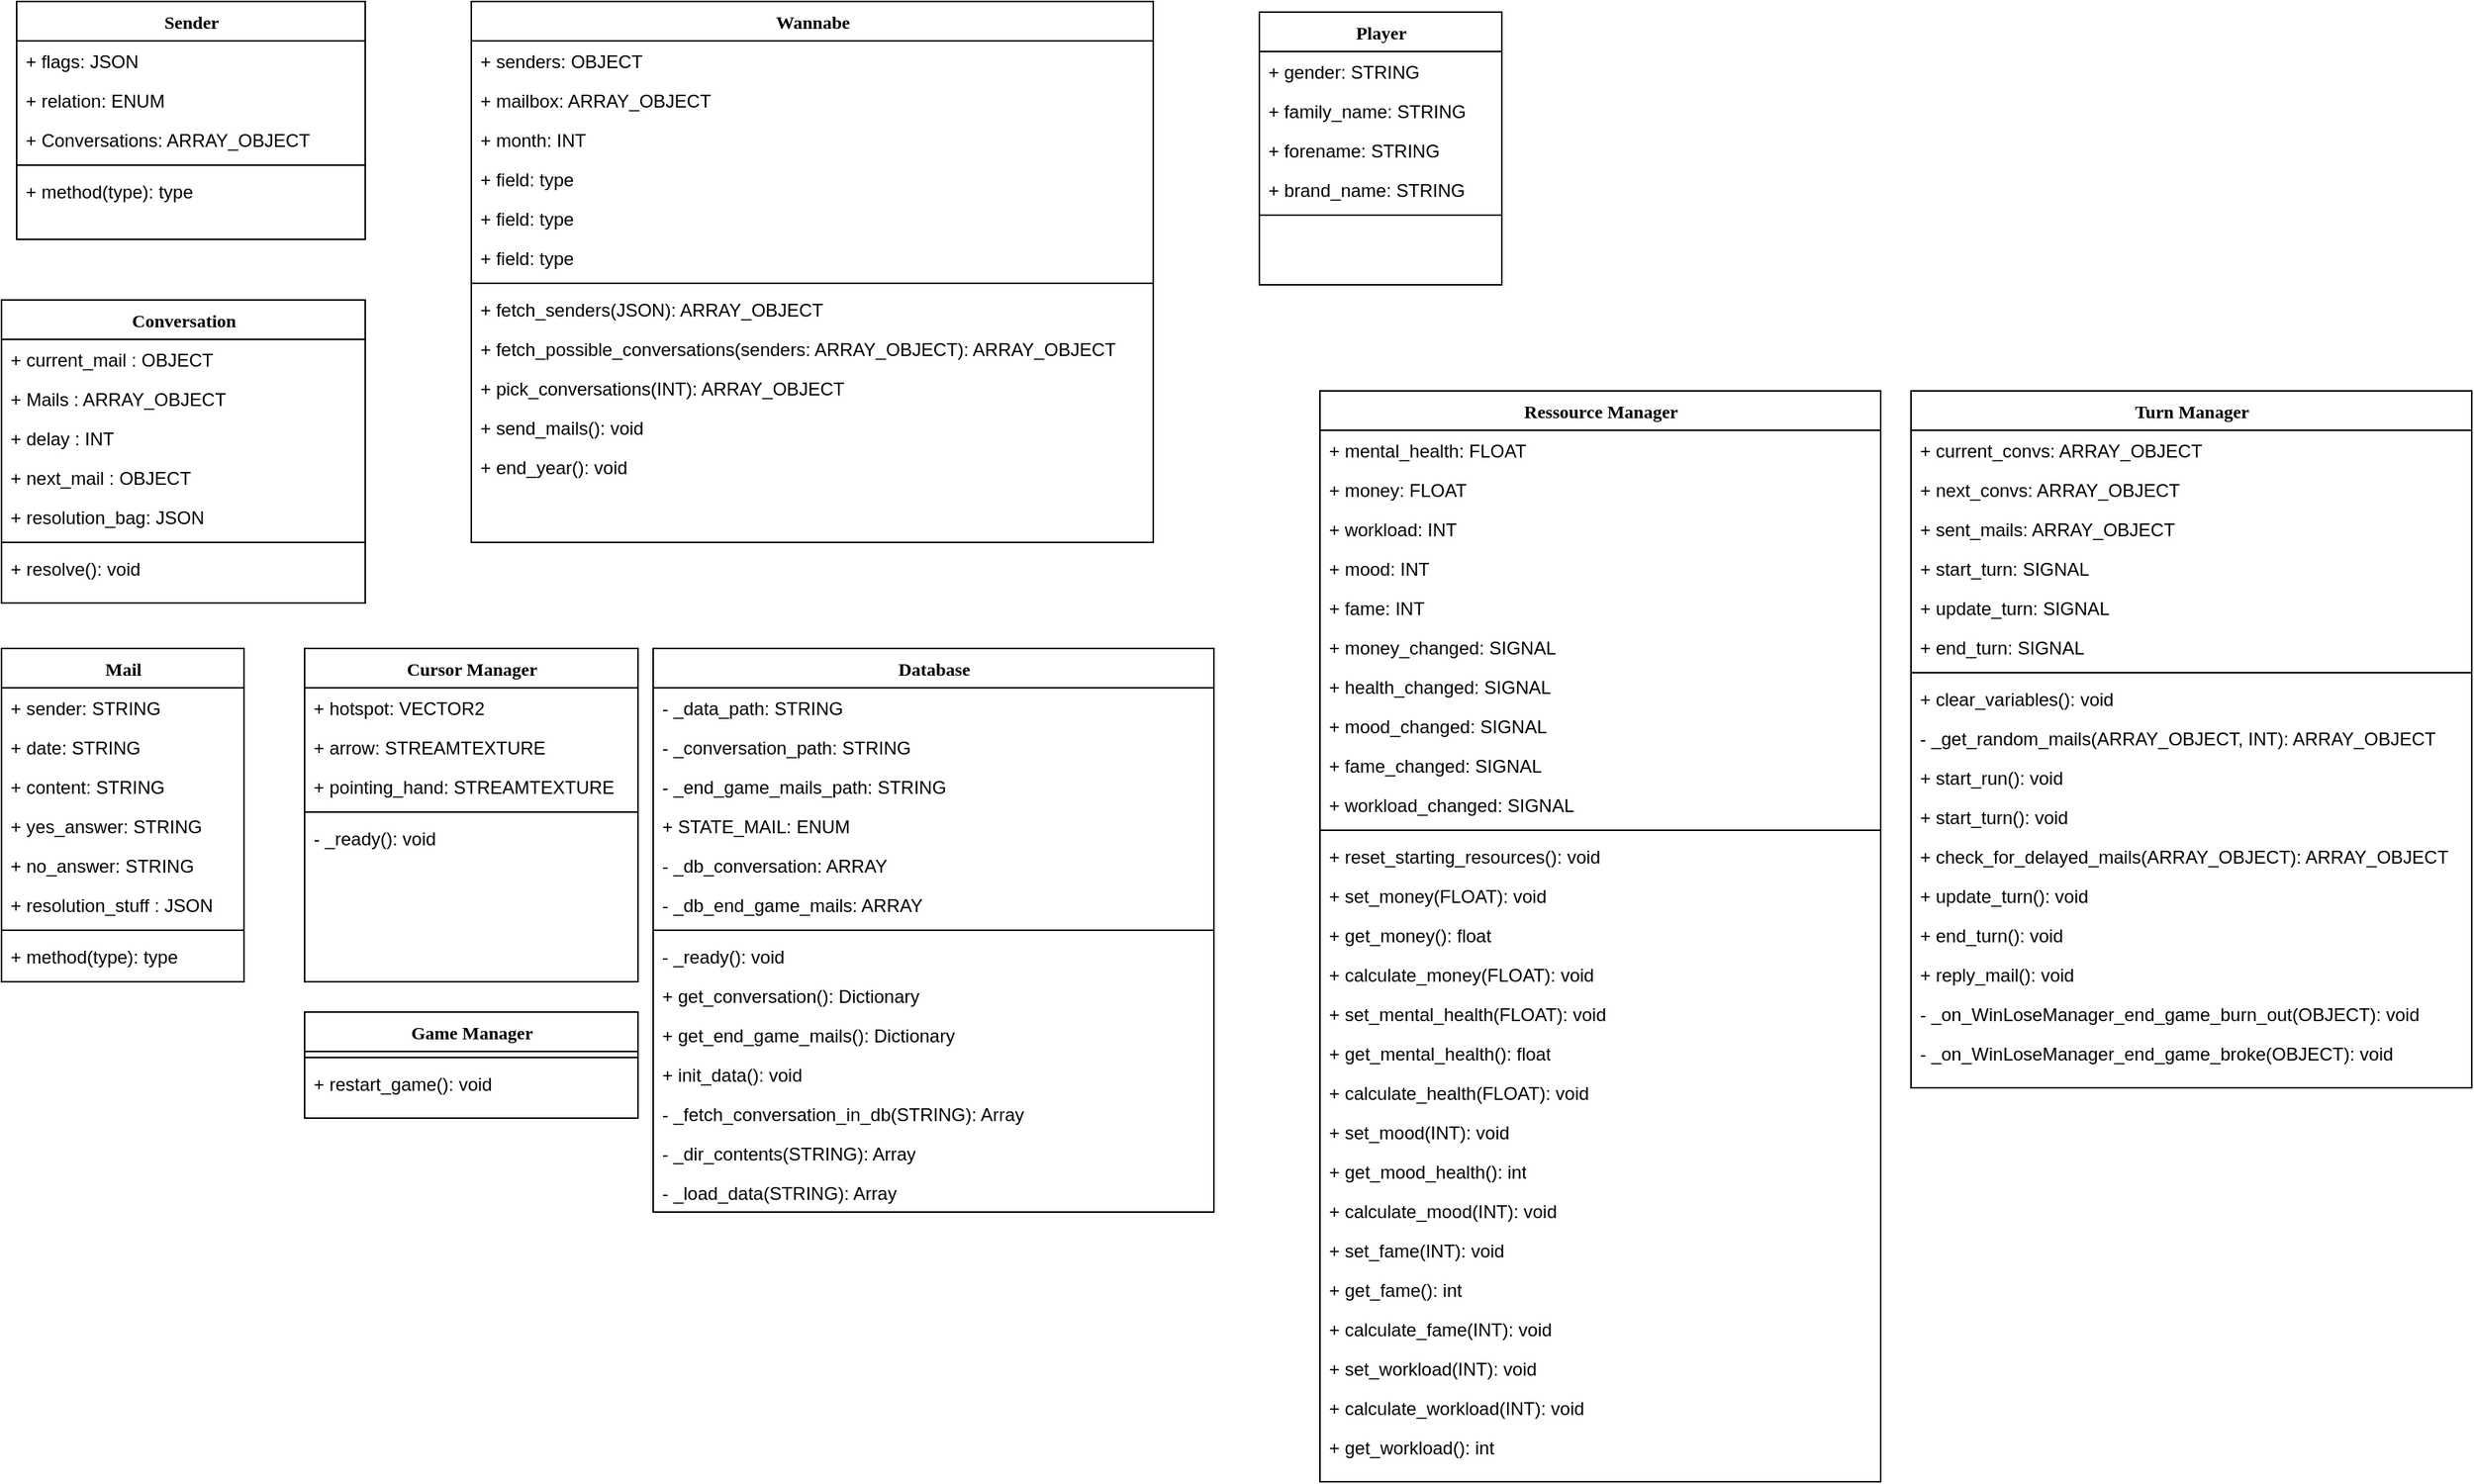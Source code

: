 <mxfile version="20.6.0" type="github">
  <diagram name="Page-1" id="9f46799a-70d6-7492-0946-bef42562c5a5">
    <mxGraphModel dx="1886" dy="836" grid="1" gridSize="10" guides="1" tooltips="1" connect="1" arrows="1" fold="1" page="1" pageScale="1" pageWidth="1100" pageHeight="850" background="none" math="0" shadow="0">
      <root>
        <mxCell id="0" />
        <mxCell id="1" parent="0" />
        <mxCell id="78961159f06e98e8-17" value="Sender" style="swimlane;html=1;fontStyle=1;align=center;verticalAlign=top;childLayout=stackLayout;horizontal=1;startSize=26;horizontalStack=0;resizeParent=1;resizeLast=0;collapsible=1;marginBottom=0;swimlaneFillColor=#ffffff;rounded=0;shadow=0;comic=0;labelBackgroundColor=none;strokeWidth=1;fillColor=none;fontFamily=Verdana;fontSize=12" parent="1" vertex="1">
          <mxGeometry x="90" y="83" width="230" height="157" as="geometry" />
        </mxCell>
        <mxCell id="78961159f06e98e8-21" value="+ flags: JSON" style="text;html=1;strokeColor=none;fillColor=none;align=left;verticalAlign=top;spacingLeft=4;spacingRight=4;whiteSpace=wrap;overflow=hidden;rotatable=0;points=[[0,0.5],[1,0.5]];portConstraint=eastwest;" parent="78961159f06e98e8-17" vertex="1">
          <mxGeometry y="26" width="230" height="26" as="geometry" />
        </mxCell>
        <mxCell id="78961159f06e98e8-23" value="+ relation: ENUM" style="text;html=1;strokeColor=none;fillColor=none;align=left;verticalAlign=top;spacingLeft=4;spacingRight=4;whiteSpace=wrap;overflow=hidden;rotatable=0;points=[[0,0.5],[1,0.5]];portConstraint=eastwest;" parent="78961159f06e98e8-17" vertex="1">
          <mxGeometry y="52" width="230" height="26" as="geometry" />
        </mxCell>
        <mxCell id="3EB40je47f-9W5Hd33Zo-2" value="+ Conversations: ARRAY_OBJECT" style="text;html=1;strokeColor=none;fillColor=none;align=left;verticalAlign=top;spacingLeft=4;spacingRight=4;whiteSpace=wrap;overflow=hidden;rotatable=0;points=[[0,0.5],[1,0.5]];portConstraint=eastwest;" parent="78961159f06e98e8-17" vertex="1">
          <mxGeometry y="78" width="230" height="26" as="geometry" />
        </mxCell>
        <mxCell id="78961159f06e98e8-19" value="" style="line;html=1;strokeWidth=1;fillColor=none;align=left;verticalAlign=middle;spacingTop=-1;spacingLeft=3;spacingRight=3;rotatable=0;labelPosition=right;points=[];portConstraint=eastwest;" parent="78961159f06e98e8-17" vertex="1">
          <mxGeometry y="104" width="230" height="8" as="geometry" />
        </mxCell>
        <mxCell id="78961159f06e98e8-27" value="+ method(type): type" style="text;html=1;strokeColor=none;fillColor=none;align=left;verticalAlign=top;spacingLeft=4;spacingRight=4;whiteSpace=wrap;overflow=hidden;rotatable=0;points=[[0,0.5],[1,0.5]];portConstraint=eastwest;" parent="78961159f06e98e8-17" vertex="1">
          <mxGeometry y="112" width="230" height="26" as="geometry" />
        </mxCell>
        <mxCell id="78961159f06e98e8-30" value="Wannabe" style="swimlane;html=1;fontStyle=1;align=center;verticalAlign=top;childLayout=stackLayout;horizontal=1;startSize=26;horizontalStack=0;resizeParent=1;resizeLast=0;collapsible=1;marginBottom=0;swimlaneFillColor=#ffffff;rounded=0;shadow=0;comic=0;labelBackgroundColor=none;strokeWidth=1;fillColor=none;fontFamily=Verdana;fontSize=12" parent="1" vertex="1">
          <mxGeometry x="390" y="83" width="450" height="357" as="geometry" />
        </mxCell>
        <mxCell id="78961159f06e98e8-31" value="+ senders: OBJECT" style="text;html=1;strokeColor=none;fillColor=none;align=left;verticalAlign=top;spacingLeft=4;spacingRight=4;whiteSpace=wrap;overflow=hidden;rotatable=0;points=[[0,0.5],[1,0.5]];portConstraint=eastwest;" parent="78961159f06e98e8-30" vertex="1">
          <mxGeometry y="26" width="450" height="26" as="geometry" />
        </mxCell>
        <mxCell id="78961159f06e98e8-32" value="+ mailbox: ARRAY_OBJECT" style="text;html=1;strokeColor=none;fillColor=none;align=left;verticalAlign=top;spacingLeft=4;spacingRight=4;whiteSpace=wrap;overflow=hidden;rotatable=0;points=[[0,0.5],[1,0.5]];portConstraint=eastwest;" parent="78961159f06e98e8-30" vertex="1">
          <mxGeometry y="52" width="450" height="26" as="geometry" />
        </mxCell>
        <mxCell id="78961159f06e98e8-33" value="+ month: INT" style="text;html=1;strokeColor=none;fillColor=none;align=left;verticalAlign=top;spacingLeft=4;spacingRight=4;whiteSpace=wrap;overflow=hidden;rotatable=0;points=[[0,0.5],[1,0.5]];portConstraint=eastwest;" parent="78961159f06e98e8-30" vertex="1">
          <mxGeometry y="78" width="450" height="26" as="geometry" />
        </mxCell>
        <mxCell id="78961159f06e98e8-34" value="+ field: type" style="text;html=1;strokeColor=none;fillColor=none;align=left;verticalAlign=top;spacingLeft=4;spacingRight=4;whiteSpace=wrap;overflow=hidden;rotatable=0;points=[[0,0.5],[1,0.5]];portConstraint=eastwest;" parent="78961159f06e98e8-30" vertex="1">
          <mxGeometry y="104" width="450" height="26" as="geometry" />
        </mxCell>
        <mxCell id="78961159f06e98e8-36" value="+ field: type" style="text;html=1;strokeColor=none;fillColor=none;align=left;verticalAlign=top;spacingLeft=4;spacingRight=4;whiteSpace=wrap;overflow=hidden;rotatable=0;points=[[0,0.5],[1,0.5]];portConstraint=eastwest;" parent="78961159f06e98e8-30" vertex="1">
          <mxGeometry y="130" width="450" height="26" as="geometry" />
        </mxCell>
        <mxCell id="78961159f06e98e8-37" value="+ field: type" style="text;html=1;strokeColor=none;fillColor=none;align=left;verticalAlign=top;spacingLeft=4;spacingRight=4;whiteSpace=wrap;overflow=hidden;rotatable=0;points=[[0,0.5],[1,0.5]];portConstraint=eastwest;" parent="78961159f06e98e8-30" vertex="1">
          <mxGeometry y="156" width="450" height="26" as="geometry" />
        </mxCell>
        <mxCell id="78961159f06e98e8-38" value="" style="line;html=1;strokeWidth=1;fillColor=none;align=left;verticalAlign=middle;spacingTop=-1;spacingLeft=3;spacingRight=3;rotatable=0;labelPosition=right;points=[];portConstraint=eastwest;" parent="78961159f06e98e8-30" vertex="1">
          <mxGeometry y="182" width="450" height="8" as="geometry" />
        </mxCell>
        <mxCell id="78961159f06e98e8-39" value="+ fetch_senders(JSON): ARRAY_OBJECT" style="text;html=1;strokeColor=none;fillColor=none;align=left;verticalAlign=top;spacingLeft=4;spacingRight=4;whiteSpace=wrap;overflow=hidden;rotatable=0;points=[[0,0.5],[1,0.5]];portConstraint=eastwest;" parent="78961159f06e98e8-30" vertex="1">
          <mxGeometry y="190" width="450" height="26" as="geometry" />
        </mxCell>
        <mxCell id="78961159f06e98e8-40" value="+ fetch_possible_conversations(senders: ARRAY_OBJECT): ARRAY_OBJECT" style="text;html=1;strokeColor=none;fillColor=none;align=left;verticalAlign=top;spacingLeft=4;spacingRight=4;whiteSpace=wrap;overflow=hidden;rotatable=0;points=[[0,0.5],[1,0.5]];portConstraint=eastwest;" parent="78961159f06e98e8-30" vertex="1">
          <mxGeometry y="216" width="450" height="26" as="geometry" />
        </mxCell>
        <mxCell id="78961159f06e98e8-42" value="+ pick_conversations(INT): ARRAY_OBJECT" style="text;html=1;strokeColor=none;fillColor=none;align=left;verticalAlign=top;spacingLeft=4;spacingRight=4;whiteSpace=wrap;overflow=hidden;rotatable=0;points=[[0,0.5],[1,0.5]];portConstraint=eastwest;" parent="78961159f06e98e8-30" vertex="1">
          <mxGeometry y="242" width="450" height="26" as="geometry" />
        </mxCell>
        <mxCell id="3EB40je47f-9W5Hd33Zo-12" value="+ send_mails(): void" style="text;html=1;strokeColor=none;fillColor=none;align=left;verticalAlign=top;spacingLeft=4;spacingRight=4;whiteSpace=wrap;overflow=hidden;rotatable=0;points=[[0,0.5],[1,0.5]];portConstraint=eastwest;" parent="78961159f06e98e8-30" vertex="1">
          <mxGeometry y="268" width="450" height="26" as="geometry" />
        </mxCell>
        <mxCell id="3EB40je47f-9W5Hd33Zo-13" value="+ end_year(): void" style="text;html=1;strokeColor=none;fillColor=none;align=left;verticalAlign=top;spacingLeft=4;spacingRight=4;whiteSpace=wrap;overflow=hidden;rotatable=0;points=[[0,0.5],[1,0.5]];portConstraint=eastwest;" parent="78961159f06e98e8-30" vertex="1">
          <mxGeometry y="294" width="450" height="26" as="geometry" />
        </mxCell>
        <mxCell id="78961159f06e98e8-43" value="Player" style="swimlane;html=1;fontStyle=1;align=center;verticalAlign=top;childLayout=stackLayout;horizontal=1;startSize=26;horizontalStack=0;resizeParent=1;resizeLast=0;collapsible=1;marginBottom=0;swimlaneFillColor=#ffffff;rounded=0;shadow=0;comic=0;labelBackgroundColor=none;strokeWidth=1;fillColor=none;fontFamily=Verdana;fontSize=12" parent="1" vertex="1">
          <mxGeometry x="910" y="90" width="160" height="180" as="geometry" />
        </mxCell>
        <mxCell id="dOfMSRHT_f95yQZJOo-e-33" value="+ gender: STRING" style="text;html=1;strokeColor=none;fillColor=none;align=left;verticalAlign=top;spacingLeft=4;spacingRight=4;whiteSpace=wrap;overflow=hidden;rotatable=0;points=[[0,0.5],[1,0.5]];portConstraint=eastwest;" vertex="1" parent="78961159f06e98e8-43">
          <mxGeometry y="26" width="160" height="26" as="geometry" />
        </mxCell>
        <mxCell id="dOfMSRHT_f95yQZJOo-e-35" value="+ family_name: STRING" style="text;html=1;strokeColor=none;fillColor=none;align=left;verticalAlign=top;spacingLeft=4;spacingRight=4;whiteSpace=wrap;overflow=hidden;rotatable=0;points=[[0,0.5],[1,0.5]];portConstraint=eastwest;" vertex="1" parent="78961159f06e98e8-43">
          <mxGeometry y="52" width="160" height="26" as="geometry" />
        </mxCell>
        <mxCell id="78961159f06e98e8-50" value="+ forename: STRING" style="text;html=1;strokeColor=none;fillColor=none;align=left;verticalAlign=top;spacingLeft=4;spacingRight=4;whiteSpace=wrap;overflow=hidden;rotatable=0;points=[[0,0.5],[1,0.5]];portConstraint=eastwest;" parent="78961159f06e98e8-43" vertex="1">
          <mxGeometry y="78" width="160" height="26" as="geometry" />
        </mxCell>
        <mxCell id="dOfMSRHT_f95yQZJOo-e-36" value="+ brand_name: STRING" style="text;html=1;strokeColor=none;fillColor=none;align=left;verticalAlign=top;spacingLeft=4;spacingRight=4;whiteSpace=wrap;overflow=hidden;rotatable=0;points=[[0,0.5],[1,0.5]];portConstraint=eastwest;" vertex="1" parent="78961159f06e98e8-43">
          <mxGeometry y="104" width="160" height="26" as="geometry" />
        </mxCell>
        <mxCell id="78961159f06e98e8-51" value="" style="line;html=1;strokeWidth=1;fillColor=none;align=left;verticalAlign=middle;spacingTop=-1;spacingLeft=3;spacingRight=3;rotatable=0;labelPosition=right;points=[];portConstraint=eastwest;" parent="78961159f06e98e8-43" vertex="1">
          <mxGeometry y="130" width="160" height="8" as="geometry" />
        </mxCell>
        <mxCell id="78961159f06e98e8-56" value="Mail" style="swimlane;html=1;fontStyle=1;align=center;verticalAlign=top;childLayout=stackLayout;horizontal=1;startSize=26;horizontalStack=0;resizeParent=1;resizeLast=0;collapsible=1;marginBottom=0;swimlaneFillColor=#ffffff;rounded=0;shadow=0;comic=0;labelBackgroundColor=none;strokeWidth=1;fillColor=none;fontFamily=Verdana;fontSize=12" parent="1" vertex="1">
          <mxGeometry x="80" y="510" width="160" height="220" as="geometry" />
        </mxCell>
        <mxCell id="78961159f06e98e8-57" value="+ sender: STRING" style="text;html=1;strokeColor=none;fillColor=none;align=left;verticalAlign=top;spacingLeft=4;spacingRight=4;whiteSpace=wrap;overflow=hidden;rotatable=0;points=[[0,0.5],[1,0.5]];portConstraint=eastwest;" parent="78961159f06e98e8-56" vertex="1">
          <mxGeometry y="26" width="160" height="26" as="geometry" />
        </mxCell>
        <mxCell id="78961159f06e98e8-58" value="+ date: STRING" style="text;html=1;strokeColor=none;fillColor=none;align=left;verticalAlign=top;spacingLeft=4;spacingRight=4;whiteSpace=wrap;overflow=hidden;rotatable=0;points=[[0,0.5],[1,0.5]];portConstraint=eastwest;" parent="78961159f06e98e8-56" vertex="1">
          <mxGeometry y="52" width="160" height="26" as="geometry" />
        </mxCell>
        <mxCell id="78961159f06e98e8-59" value="+ content: STRING" style="text;html=1;strokeColor=none;fillColor=none;align=left;verticalAlign=top;spacingLeft=4;spacingRight=4;whiteSpace=wrap;overflow=hidden;rotatable=0;points=[[0,0.5],[1,0.5]];portConstraint=eastwest;" parent="78961159f06e98e8-56" vertex="1">
          <mxGeometry y="78" width="160" height="26" as="geometry" />
        </mxCell>
        <mxCell id="78961159f06e98e8-60" value="+ yes_answer: STRING" style="text;html=1;strokeColor=none;fillColor=none;align=left;verticalAlign=top;spacingLeft=4;spacingRight=4;whiteSpace=wrap;overflow=hidden;rotatable=0;points=[[0,0.5],[1,0.5]];portConstraint=eastwest;" parent="78961159f06e98e8-56" vertex="1">
          <mxGeometry y="104" width="160" height="26" as="geometry" />
        </mxCell>
        <mxCell id="78961159f06e98e8-61" value="+ no_answer: STRING" style="text;html=1;strokeColor=none;fillColor=none;align=left;verticalAlign=top;spacingLeft=4;spacingRight=4;whiteSpace=wrap;overflow=hidden;rotatable=0;points=[[0,0.5],[1,0.5]];portConstraint=eastwest;" parent="78961159f06e98e8-56" vertex="1">
          <mxGeometry y="130" width="160" height="26" as="geometry" />
        </mxCell>
        <mxCell id="78961159f06e98e8-62" value="+ resolution_stuff : JSON" style="text;html=1;strokeColor=none;fillColor=none;align=left;verticalAlign=top;spacingLeft=4;spacingRight=4;whiteSpace=wrap;overflow=hidden;rotatable=0;points=[[0,0.5],[1,0.5]];portConstraint=eastwest;" parent="78961159f06e98e8-56" vertex="1">
          <mxGeometry y="156" width="160" height="26" as="geometry" />
        </mxCell>
        <mxCell id="78961159f06e98e8-64" value="" style="line;html=1;strokeWidth=1;fillColor=none;align=left;verticalAlign=middle;spacingTop=-1;spacingLeft=3;spacingRight=3;rotatable=0;labelPosition=right;points=[];portConstraint=eastwest;" parent="78961159f06e98e8-56" vertex="1">
          <mxGeometry y="182" width="160" height="8" as="geometry" />
        </mxCell>
        <mxCell id="78961159f06e98e8-68" value="+ method(type): type" style="text;html=1;strokeColor=none;fillColor=none;align=left;verticalAlign=top;spacingLeft=4;spacingRight=4;whiteSpace=wrap;overflow=hidden;rotatable=0;points=[[0,0.5],[1,0.5]];portConstraint=eastwest;" parent="78961159f06e98e8-56" vertex="1">
          <mxGeometry y="190" width="160" height="26" as="geometry" />
        </mxCell>
        <mxCell id="78961159f06e98e8-69" value="Conversation" style="swimlane;html=1;fontStyle=1;align=center;verticalAlign=top;childLayout=stackLayout;horizontal=1;startSize=26;horizontalStack=0;resizeParent=1;resizeLast=0;collapsible=1;marginBottom=0;swimlaneFillColor=#ffffff;rounded=0;shadow=0;comic=0;labelBackgroundColor=none;strokeWidth=1;fillColor=none;fontFamily=Verdana;fontSize=12" parent="1" vertex="1">
          <mxGeometry x="80" y="280" width="240" height="200" as="geometry" />
        </mxCell>
        <mxCell id="78961159f06e98e8-70" value="+ current_mail : OBJECT" style="text;html=1;strokeColor=none;fillColor=none;align=left;verticalAlign=top;spacingLeft=4;spacingRight=4;whiteSpace=wrap;overflow=hidden;rotatable=0;points=[[0,0.5],[1,0.5]];portConstraint=eastwest;" parent="78961159f06e98e8-69" vertex="1">
          <mxGeometry y="26" width="240" height="26" as="geometry" />
        </mxCell>
        <mxCell id="78961159f06e98e8-71" value="+ Mails : ARRAY_OBJECT" style="text;html=1;strokeColor=none;fillColor=none;align=left;verticalAlign=top;spacingLeft=4;spacingRight=4;whiteSpace=wrap;overflow=hidden;rotatable=0;points=[[0,0.5],[1,0.5]];portConstraint=eastwest;" parent="78961159f06e98e8-69" vertex="1">
          <mxGeometry y="52" width="240" height="26" as="geometry" />
        </mxCell>
        <mxCell id="78961159f06e98e8-72" value="+ delay : INT" style="text;html=1;strokeColor=none;fillColor=none;align=left;verticalAlign=top;spacingLeft=4;spacingRight=4;whiteSpace=wrap;overflow=hidden;rotatable=0;points=[[0,0.5],[1,0.5]];portConstraint=eastwest;" parent="78961159f06e98e8-69" vertex="1">
          <mxGeometry y="78" width="240" height="26" as="geometry" />
        </mxCell>
        <mxCell id="78961159f06e98e8-74" value="+ next_mail : OBJECT" style="text;html=1;strokeColor=none;fillColor=none;align=left;verticalAlign=top;spacingLeft=4;spacingRight=4;whiteSpace=wrap;overflow=hidden;rotatable=0;points=[[0,0.5],[1,0.5]];portConstraint=eastwest;" parent="78961159f06e98e8-69" vertex="1">
          <mxGeometry y="104" width="240" height="26" as="geometry" />
        </mxCell>
        <mxCell id="3EB40je47f-9W5Hd33Zo-11" value="+ resolution_bag: JSON" style="text;html=1;strokeColor=none;fillColor=none;align=left;verticalAlign=top;spacingLeft=4;spacingRight=4;whiteSpace=wrap;overflow=hidden;rotatable=0;points=[[0,0.5],[1,0.5]];portConstraint=eastwest;" parent="78961159f06e98e8-69" vertex="1">
          <mxGeometry y="130" width="240" height="26" as="geometry" />
        </mxCell>
        <mxCell id="78961159f06e98e8-77" value="" style="line;html=1;strokeWidth=1;fillColor=none;align=left;verticalAlign=middle;spacingTop=-1;spacingLeft=3;spacingRight=3;rotatable=0;labelPosition=right;points=[];portConstraint=eastwest;" parent="78961159f06e98e8-69" vertex="1">
          <mxGeometry y="156" width="240" height="8" as="geometry" />
        </mxCell>
        <mxCell id="78961159f06e98e8-81" value="+ resolve(): void" style="text;html=1;strokeColor=none;fillColor=none;align=left;verticalAlign=top;spacingLeft=4;spacingRight=4;whiteSpace=wrap;overflow=hidden;rotatable=0;points=[[0,0.5],[1,0.5]];portConstraint=eastwest;" parent="78961159f06e98e8-69" vertex="1">
          <mxGeometry y="164" width="240" height="26" as="geometry" />
        </mxCell>
        <mxCell id="dOfMSRHT_f95yQZJOo-e-1" value="Cursor Manager" style="swimlane;html=1;fontStyle=1;align=center;verticalAlign=top;childLayout=stackLayout;horizontal=1;startSize=26;horizontalStack=0;resizeParent=1;resizeLast=0;collapsible=1;marginBottom=0;swimlaneFillColor=#ffffff;rounded=0;shadow=0;comic=0;labelBackgroundColor=none;strokeWidth=1;fillColor=none;fontFamily=Verdana;fontSize=12" vertex="1" parent="1">
          <mxGeometry x="280" y="510" width="220" height="220" as="geometry" />
        </mxCell>
        <mxCell id="dOfMSRHT_f95yQZJOo-e-2" value="+ hotspot: VECTOR2" style="text;html=1;strokeColor=none;fillColor=none;align=left;verticalAlign=top;spacingLeft=4;spacingRight=4;whiteSpace=wrap;overflow=hidden;rotatable=0;points=[[0,0.5],[1,0.5]];portConstraint=eastwest;" vertex="1" parent="dOfMSRHT_f95yQZJOo-e-1">
          <mxGeometry y="26" width="220" height="26" as="geometry" />
        </mxCell>
        <mxCell id="dOfMSRHT_f95yQZJOo-e-3" value="+ arrow: STREAMTEXTURE" style="text;html=1;strokeColor=none;fillColor=none;align=left;verticalAlign=top;spacingLeft=4;spacingRight=4;whiteSpace=wrap;overflow=hidden;rotatable=0;points=[[0,0.5],[1,0.5]];portConstraint=eastwest;" vertex="1" parent="dOfMSRHT_f95yQZJOo-e-1">
          <mxGeometry y="52" width="220" height="26" as="geometry" />
        </mxCell>
        <mxCell id="dOfMSRHT_f95yQZJOo-e-4" value="+ pointing_hand: STREAMTEXTURE" style="text;html=1;strokeColor=none;fillColor=none;align=left;verticalAlign=top;spacingLeft=4;spacingRight=4;whiteSpace=wrap;overflow=hidden;rotatable=0;points=[[0,0.5],[1,0.5]];portConstraint=eastwest;" vertex="1" parent="dOfMSRHT_f95yQZJOo-e-1">
          <mxGeometry y="78" width="220" height="26" as="geometry" />
        </mxCell>
        <mxCell id="dOfMSRHT_f95yQZJOo-e-8" value="" style="line;html=1;strokeWidth=1;fillColor=none;align=left;verticalAlign=middle;spacingTop=-1;spacingLeft=3;spacingRight=3;rotatable=0;labelPosition=right;points=[];portConstraint=eastwest;" vertex="1" parent="dOfMSRHT_f95yQZJOo-e-1">
          <mxGeometry y="104" width="220" height="8" as="geometry" />
        </mxCell>
        <mxCell id="dOfMSRHT_f95yQZJOo-e-9" value="- _ready(): void" style="text;html=1;strokeColor=none;fillColor=none;align=left;verticalAlign=top;spacingLeft=4;spacingRight=4;whiteSpace=wrap;overflow=hidden;rotatable=0;points=[[0,0.5],[1,0.5]];portConstraint=eastwest;" vertex="1" parent="dOfMSRHT_f95yQZJOo-e-1">
          <mxGeometry y="112" width="220" height="26" as="geometry" />
        </mxCell>
        <mxCell id="dOfMSRHT_f95yQZJOo-e-10" value="Database" style="swimlane;html=1;fontStyle=1;align=center;verticalAlign=top;childLayout=stackLayout;horizontal=1;startSize=26;horizontalStack=0;resizeParent=1;resizeLast=0;collapsible=1;marginBottom=0;swimlaneFillColor=#ffffff;rounded=0;shadow=0;comic=0;labelBackgroundColor=none;strokeWidth=1;fillColor=none;fontFamily=Verdana;fontSize=12" vertex="1" parent="1">
          <mxGeometry x="510" y="510" width="370" height="372" as="geometry" />
        </mxCell>
        <mxCell id="dOfMSRHT_f95yQZJOo-e-11" value="- _data_path: STRING" style="text;html=1;strokeColor=none;fillColor=none;align=left;verticalAlign=top;spacingLeft=4;spacingRight=4;whiteSpace=wrap;overflow=hidden;rotatable=0;points=[[0,0.5],[1,0.5]];portConstraint=eastwest;" vertex="1" parent="dOfMSRHT_f95yQZJOo-e-10">
          <mxGeometry y="26" width="370" height="26" as="geometry" />
        </mxCell>
        <mxCell id="dOfMSRHT_f95yQZJOo-e-12" value="&lt;div&gt;- _conversation_path: STRING&lt;/div&gt;" style="text;html=1;strokeColor=none;fillColor=none;align=left;verticalAlign=top;spacingLeft=4;spacingRight=4;whiteSpace=wrap;overflow=hidden;rotatable=0;points=[[0,0.5],[1,0.5]];portConstraint=eastwest;" vertex="1" parent="dOfMSRHT_f95yQZJOo-e-10">
          <mxGeometry y="52" width="370" height="26" as="geometry" />
        </mxCell>
        <mxCell id="dOfMSRHT_f95yQZJOo-e-13" value="- _end_game_mails_path: STRING" style="text;html=1;strokeColor=none;fillColor=none;align=left;verticalAlign=top;spacingLeft=4;spacingRight=4;whiteSpace=wrap;overflow=hidden;rotatable=0;points=[[0,0.5],[1,0.5]];portConstraint=eastwest;" vertex="1" parent="dOfMSRHT_f95yQZJOo-e-10">
          <mxGeometry y="78" width="370" height="26" as="geometry" />
        </mxCell>
        <mxCell id="dOfMSRHT_f95yQZJOo-e-16" value="+ STATE_MAIL: ENUM" style="text;html=1;strokeColor=none;fillColor=none;align=left;verticalAlign=top;spacingLeft=4;spacingRight=4;whiteSpace=wrap;overflow=hidden;rotatable=0;points=[[0,0.5],[1,0.5]];portConstraint=eastwest;" vertex="1" parent="dOfMSRHT_f95yQZJOo-e-10">
          <mxGeometry y="104" width="370" height="26" as="geometry" />
        </mxCell>
        <mxCell id="dOfMSRHT_f95yQZJOo-e-17" value="- _db_conversation: ARRAY" style="text;html=1;strokeColor=none;fillColor=none;align=left;verticalAlign=top;spacingLeft=4;spacingRight=4;whiteSpace=wrap;overflow=hidden;rotatable=0;points=[[0,0.5],[1,0.5]];portConstraint=eastwest;" vertex="1" parent="dOfMSRHT_f95yQZJOo-e-10">
          <mxGeometry y="130" width="370" height="26" as="geometry" />
        </mxCell>
        <mxCell id="dOfMSRHT_f95yQZJOo-e-18" value="- _db_end_game_mails: ARRAY" style="text;html=1;strokeColor=none;fillColor=none;align=left;verticalAlign=top;spacingLeft=4;spacingRight=4;whiteSpace=wrap;overflow=hidden;rotatable=0;points=[[0,0.5],[1,0.5]];portConstraint=eastwest;" vertex="1" parent="dOfMSRHT_f95yQZJOo-e-10">
          <mxGeometry y="156" width="370" height="26" as="geometry" />
        </mxCell>
        <mxCell id="dOfMSRHT_f95yQZJOo-e-14" value="" style="line;html=1;strokeWidth=1;fillColor=none;align=left;verticalAlign=middle;spacingTop=-1;spacingLeft=3;spacingRight=3;rotatable=0;labelPosition=right;points=[];portConstraint=eastwest;" vertex="1" parent="dOfMSRHT_f95yQZJOo-e-10">
          <mxGeometry y="182" width="370" height="8" as="geometry" />
        </mxCell>
        <mxCell id="dOfMSRHT_f95yQZJOo-e-15" value="- _ready(): void" style="text;html=1;strokeColor=none;fillColor=none;align=left;verticalAlign=top;spacingLeft=4;spacingRight=4;whiteSpace=wrap;overflow=hidden;rotatable=0;points=[[0,0.5],[1,0.5]];portConstraint=eastwest;" vertex="1" parent="dOfMSRHT_f95yQZJOo-e-10">
          <mxGeometry y="190" width="370" height="26" as="geometry" />
        </mxCell>
        <mxCell id="dOfMSRHT_f95yQZJOo-e-20" value="+ get_conversation(): Dictionary" style="text;html=1;strokeColor=none;fillColor=none;align=left;verticalAlign=top;spacingLeft=4;spacingRight=4;whiteSpace=wrap;overflow=hidden;rotatable=0;points=[[0,0.5],[1,0.5]];portConstraint=eastwest;" vertex="1" parent="dOfMSRHT_f95yQZJOo-e-10">
          <mxGeometry y="216" width="370" height="26" as="geometry" />
        </mxCell>
        <mxCell id="dOfMSRHT_f95yQZJOo-e-23" value="+ get_end_game_mails(): Dictionary" style="text;html=1;strokeColor=none;fillColor=none;align=left;verticalAlign=top;spacingLeft=4;spacingRight=4;whiteSpace=wrap;overflow=hidden;rotatable=0;points=[[0,0.5],[1,0.5]];portConstraint=eastwest;" vertex="1" parent="dOfMSRHT_f95yQZJOo-e-10">
          <mxGeometry y="242" width="370" height="26" as="geometry" />
        </mxCell>
        <mxCell id="dOfMSRHT_f95yQZJOo-e-26" value="+ init_data(): void" style="text;html=1;strokeColor=none;fillColor=none;align=left;verticalAlign=top;spacingLeft=4;spacingRight=4;whiteSpace=wrap;overflow=hidden;rotatable=0;points=[[0,0.5],[1,0.5]];portConstraint=eastwest;" vertex="1" parent="dOfMSRHT_f95yQZJOo-e-10">
          <mxGeometry y="268" width="370" height="26" as="geometry" />
        </mxCell>
        <mxCell id="dOfMSRHT_f95yQZJOo-e-25" value="- _fetch_conversation_in_db(STRING): Array" style="text;html=1;strokeColor=none;fillColor=none;align=left;verticalAlign=top;spacingLeft=4;spacingRight=4;whiteSpace=wrap;overflow=hidden;rotatable=0;points=[[0,0.5],[1,0.5]];portConstraint=eastwest;" vertex="1" parent="dOfMSRHT_f95yQZJOo-e-10">
          <mxGeometry y="294" width="370" height="26" as="geometry" />
        </mxCell>
        <mxCell id="dOfMSRHT_f95yQZJOo-e-24" value="- _dir_contents(STRING): Array" style="text;html=1;strokeColor=none;fillColor=none;align=left;verticalAlign=top;spacingLeft=4;spacingRight=4;whiteSpace=wrap;overflow=hidden;rotatable=0;points=[[0,0.5],[1,0.5]];portConstraint=eastwest;" vertex="1" parent="dOfMSRHT_f95yQZJOo-e-10">
          <mxGeometry y="320" width="370" height="26" as="geometry" />
        </mxCell>
        <mxCell id="dOfMSRHT_f95yQZJOo-e-22" value="- _load_data(STRING): Array" style="text;html=1;strokeColor=none;fillColor=none;align=left;verticalAlign=top;spacingLeft=4;spacingRight=4;whiteSpace=wrap;overflow=hidden;rotatable=0;points=[[0,0.5],[1,0.5]];portConstraint=eastwest;" vertex="1" parent="dOfMSRHT_f95yQZJOo-e-10">
          <mxGeometry y="346" width="370" height="26" as="geometry" />
        </mxCell>
        <mxCell id="dOfMSRHT_f95yQZJOo-e-27" value="Game Manager" style="swimlane;html=1;fontStyle=1;align=center;verticalAlign=top;childLayout=stackLayout;horizontal=1;startSize=26;horizontalStack=0;resizeParent=1;resizeLast=0;collapsible=1;marginBottom=0;swimlaneFillColor=#ffffff;rounded=0;shadow=0;comic=0;labelBackgroundColor=none;strokeWidth=1;fillColor=none;fontFamily=Verdana;fontSize=12" vertex="1" parent="1">
          <mxGeometry x="280" y="750" width="220" height="70" as="geometry" />
        </mxCell>
        <mxCell id="dOfMSRHT_f95yQZJOo-e-31" value="" style="line;html=1;strokeWidth=1;fillColor=none;align=left;verticalAlign=middle;spacingTop=-1;spacingLeft=3;spacingRight=3;rotatable=0;labelPosition=right;points=[];portConstraint=eastwest;" vertex="1" parent="dOfMSRHT_f95yQZJOo-e-27">
          <mxGeometry y="26" width="220" height="8" as="geometry" />
        </mxCell>
        <mxCell id="dOfMSRHT_f95yQZJOo-e-32" value="+ restart_game(): void" style="text;html=1;strokeColor=none;fillColor=none;align=left;verticalAlign=top;spacingLeft=4;spacingRight=4;whiteSpace=wrap;overflow=hidden;rotatable=0;points=[[0,0.5],[1,0.5]];portConstraint=eastwest;" vertex="1" parent="dOfMSRHT_f95yQZJOo-e-27">
          <mxGeometry y="34" width="220" height="26" as="geometry" />
        </mxCell>
        <mxCell id="dOfMSRHT_f95yQZJOo-e-37" value="Ressource Manager" style="swimlane;html=1;fontStyle=1;align=center;verticalAlign=top;childLayout=stackLayout;horizontal=1;startSize=26;horizontalStack=0;resizeParent=1;resizeLast=0;collapsible=1;marginBottom=0;swimlaneFillColor=#ffffff;rounded=0;shadow=0;comic=0;labelBackgroundColor=none;strokeWidth=1;fillColor=none;fontFamily=Verdana;fontSize=12" vertex="1" parent="1">
          <mxGeometry x="950" y="340" width="370" height="720" as="geometry" />
        </mxCell>
        <mxCell id="dOfMSRHT_f95yQZJOo-e-38" value="+ mental_health: FLOAT" style="text;html=1;strokeColor=none;fillColor=none;align=left;verticalAlign=top;spacingLeft=4;spacingRight=4;whiteSpace=wrap;overflow=hidden;rotatable=0;points=[[0,0.5],[1,0.5]];portConstraint=eastwest;" vertex="1" parent="dOfMSRHT_f95yQZJOo-e-37">
          <mxGeometry y="26" width="370" height="26" as="geometry" />
        </mxCell>
        <mxCell id="dOfMSRHT_f95yQZJOo-e-39" value="+ money: FLOAT" style="text;html=1;strokeColor=none;fillColor=none;align=left;verticalAlign=top;spacingLeft=4;spacingRight=4;whiteSpace=wrap;overflow=hidden;rotatable=0;points=[[0,0.5],[1,0.5]];portConstraint=eastwest;" vertex="1" parent="dOfMSRHT_f95yQZJOo-e-37">
          <mxGeometry y="52" width="370" height="26" as="geometry" />
        </mxCell>
        <mxCell id="dOfMSRHT_f95yQZJOo-e-40" value="+ workload: INT" style="text;html=1;strokeColor=none;fillColor=none;align=left;verticalAlign=top;spacingLeft=4;spacingRight=4;whiteSpace=wrap;overflow=hidden;rotatable=0;points=[[0,0.5],[1,0.5]];portConstraint=eastwest;" vertex="1" parent="dOfMSRHT_f95yQZJOo-e-37">
          <mxGeometry y="78" width="370" height="26" as="geometry" />
        </mxCell>
        <mxCell id="dOfMSRHT_f95yQZJOo-e-57" value="+ mood: INT" style="text;html=1;strokeColor=none;fillColor=none;align=left;verticalAlign=top;spacingLeft=4;spacingRight=4;whiteSpace=wrap;overflow=hidden;rotatable=0;points=[[0,0.5],[1,0.5]];portConstraint=eastwest;" vertex="1" parent="dOfMSRHT_f95yQZJOo-e-37">
          <mxGeometry y="104" width="370" height="26" as="geometry" />
        </mxCell>
        <mxCell id="dOfMSRHT_f95yQZJOo-e-62" value="+ fame: INT" style="text;html=1;strokeColor=none;fillColor=none;align=left;verticalAlign=top;spacingLeft=4;spacingRight=4;whiteSpace=wrap;overflow=hidden;rotatable=0;points=[[0,0.5],[1,0.5]];portConstraint=eastwest;" vertex="1" parent="dOfMSRHT_f95yQZJOo-e-37">
          <mxGeometry y="130" width="370" height="26" as="geometry" />
        </mxCell>
        <mxCell id="dOfMSRHT_f95yQZJOo-e-59" value="+ money_changed: SIGNAL" style="text;html=1;strokeColor=none;fillColor=none;align=left;verticalAlign=top;spacingLeft=4;spacingRight=4;whiteSpace=wrap;overflow=hidden;rotatable=0;points=[[0,0.5],[1,0.5]];portConstraint=eastwest;" vertex="1" parent="dOfMSRHT_f95yQZJOo-e-37">
          <mxGeometry y="156" width="370" height="26" as="geometry" />
        </mxCell>
        <mxCell id="dOfMSRHT_f95yQZJOo-e-61" value="+ health_changed: SIGNAL" style="text;html=1;strokeColor=none;fillColor=none;align=left;verticalAlign=top;spacingLeft=4;spacingRight=4;whiteSpace=wrap;overflow=hidden;rotatable=0;points=[[0,0.5],[1,0.5]];portConstraint=eastwest;" vertex="1" parent="dOfMSRHT_f95yQZJOo-e-37">
          <mxGeometry y="182" width="370" height="26" as="geometry" />
        </mxCell>
        <mxCell id="dOfMSRHT_f95yQZJOo-e-58" value="+ mood_changed: SIGNAL" style="text;html=1;strokeColor=none;fillColor=none;align=left;verticalAlign=top;spacingLeft=4;spacingRight=4;whiteSpace=wrap;overflow=hidden;rotatable=0;points=[[0,0.5],[1,0.5]];portConstraint=eastwest;" vertex="1" parent="dOfMSRHT_f95yQZJOo-e-37">
          <mxGeometry y="208" width="370" height="26" as="geometry" />
        </mxCell>
        <mxCell id="dOfMSRHT_f95yQZJOo-e-60" value="+ fame_changed: SIGNAL" style="text;html=1;strokeColor=none;fillColor=none;align=left;verticalAlign=top;spacingLeft=4;spacingRight=4;whiteSpace=wrap;overflow=hidden;rotatable=0;points=[[0,0.5],[1,0.5]];portConstraint=eastwest;" vertex="1" parent="dOfMSRHT_f95yQZJOo-e-37">
          <mxGeometry y="234" width="370" height="26" as="geometry" />
        </mxCell>
        <mxCell id="dOfMSRHT_f95yQZJOo-e-41" value="+ workload_changed: SIGNAL" style="text;html=1;strokeColor=none;fillColor=none;align=left;verticalAlign=top;spacingLeft=4;spacingRight=4;whiteSpace=wrap;overflow=hidden;rotatable=0;points=[[0,0.5],[1,0.5]];portConstraint=eastwest;" vertex="1" parent="dOfMSRHT_f95yQZJOo-e-37">
          <mxGeometry y="260" width="370" height="26" as="geometry" />
        </mxCell>
        <mxCell id="dOfMSRHT_f95yQZJOo-e-46" value="" style="line;html=1;strokeWidth=1;fillColor=none;align=left;verticalAlign=middle;spacingTop=-1;spacingLeft=3;spacingRight=3;rotatable=0;labelPosition=right;points=[];portConstraint=eastwest;" vertex="1" parent="dOfMSRHT_f95yQZJOo-e-37">
          <mxGeometry y="286" width="370" height="8" as="geometry" />
        </mxCell>
        <mxCell id="dOfMSRHT_f95yQZJOo-e-63" value="+ reset_starting_resources(): void" style="text;html=1;strokeColor=none;fillColor=none;align=left;verticalAlign=top;spacingLeft=4;spacingRight=4;whiteSpace=wrap;overflow=hidden;rotatable=0;points=[[0,0.5],[1,0.5]];portConstraint=eastwest;" vertex="1" parent="dOfMSRHT_f95yQZJOo-e-37">
          <mxGeometry y="294" width="370" height="26" as="geometry" />
        </mxCell>
        <mxCell id="dOfMSRHT_f95yQZJOo-e-67" value="+ set_money(FLOAT): void" style="text;html=1;strokeColor=none;fillColor=none;align=left;verticalAlign=top;spacingLeft=4;spacingRight=4;whiteSpace=wrap;overflow=hidden;rotatable=0;points=[[0,0.5],[1,0.5]];portConstraint=eastwest;" vertex="1" parent="dOfMSRHT_f95yQZJOo-e-37">
          <mxGeometry y="320" width="370" height="26" as="geometry" />
        </mxCell>
        <mxCell id="dOfMSRHT_f95yQZJOo-e-66" value="+ get_money(): float" style="text;html=1;strokeColor=none;fillColor=none;align=left;verticalAlign=top;spacingLeft=4;spacingRight=4;whiteSpace=wrap;overflow=hidden;rotatable=0;points=[[0,0.5],[1,0.5]];portConstraint=eastwest;" vertex="1" parent="dOfMSRHT_f95yQZJOo-e-37">
          <mxGeometry y="346" width="370" height="26" as="geometry" />
        </mxCell>
        <mxCell id="dOfMSRHT_f95yQZJOo-e-65" value="+ calculate_money(FLOAT): void" style="text;html=1;strokeColor=none;fillColor=none;align=left;verticalAlign=top;spacingLeft=4;spacingRight=4;whiteSpace=wrap;overflow=hidden;rotatable=0;points=[[0,0.5],[1,0.5]];portConstraint=eastwest;" vertex="1" parent="dOfMSRHT_f95yQZJOo-e-37">
          <mxGeometry y="372" width="370" height="26" as="geometry" />
        </mxCell>
        <mxCell id="dOfMSRHT_f95yQZJOo-e-64" value="+ set_mental_health(FLOAT): void" style="text;html=1;strokeColor=none;fillColor=none;align=left;verticalAlign=top;spacingLeft=4;spacingRight=4;whiteSpace=wrap;overflow=hidden;rotatable=0;points=[[0,0.5],[1,0.5]];portConstraint=eastwest;" vertex="1" parent="dOfMSRHT_f95yQZJOo-e-37">
          <mxGeometry y="398" width="370" height="26" as="geometry" />
        </mxCell>
        <mxCell id="dOfMSRHT_f95yQZJOo-e-69" value="+ get_mental_health(): float" style="text;html=1;strokeColor=none;fillColor=none;align=left;verticalAlign=top;spacingLeft=4;spacingRight=4;whiteSpace=wrap;overflow=hidden;rotatable=0;points=[[0,0.5],[1,0.5]];portConstraint=eastwest;" vertex="1" parent="dOfMSRHT_f95yQZJOo-e-37">
          <mxGeometry y="424" width="370" height="26" as="geometry" />
        </mxCell>
        <mxCell id="dOfMSRHT_f95yQZJOo-e-68" value="+ calculate_health(FLOAT): void" style="text;html=1;strokeColor=none;fillColor=none;align=left;verticalAlign=top;spacingLeft=4;spacingRight=4;whiteSpace=wrap;overflow=hidden;rotatable=0;points=[[0,0.5],[1,0.5]];portConstraint=eastwest;" vertex="1" parent="dOfMSRHT_f95yQZJOo-e-37">
          <mxGeometry y="450" width="370" height="26" as="geometry" />
        </mxCell>
        <mxCell id="dOfMSRHT_f95yQZJOo-e-70" value="+ set_mood(INT): void" style="text;html=1;strokeColor=none;fillColor=none;align=left;verticalAlign=top;spacingLeft=4;spacingRight=4;whiteSpace=wrap;overflow=hidden;rotatable=0;points=[[0,0.5],[1,0.5]];portConstraint=eastwest;" vertex="1" parent="dOfMSRHT_f95yQZJOo-e-37">
          <mxGeometry y="476" width="370" height="26" as="geometry" />
        </mxCell>
        <mxCell id="dOfMSRHT_f95yQZJOo-e-71" value="+ get_mood_health(): int" style="text;html=1;strokeColor=none;fillColor=none;align=left;verticalAlign=top;spacingLeft=4;spacingRight=4;whiteSpace=wrap;overflow=hidden;rotatable=0;points=[[0,0.5],[1,0.5]];portConstraint=eastwest;" vertex="1" parent="dOfMSRHT_f95yQZJOo-e-37">
          <mxGeometry y="502" width="370" height="26" as="geometry" />
        </mxCell>
        <mxCell id="dOfMSRHT_f95yQZJOo-e-72" value="+ calculate_mood(INT): void" style="text;html=1;strokeColor=none;fillColor=none;align=left;verticalAlign=top;spacingLeft=4;spacingRight=4;whiteSpace=wrap;overflow=hidden;rotatable=0;points=[[0,0.5],[1,0.5]];portConstraint=eastwest;" vertex="1" parent="dOfMSRHT_f95yQZJOo-e-37">
          <mxGeometry y="528" width="370" height="26" as="geometry" />
        </mxCell>
        <mxCell id="dOfMSRHT_f95yQZJOo-e-73" value="+ set_fame(INT): void" style="text;html=1;strokeColor=none;fillColor=none;align=left;verticalAlign=top;spacingLeft=4;spacingRight=4;whiteSpace=wrap;overflow=hidden;rotatable=0;points=[[0,0.5],[1,0.5]];portConstraint=eastwest;" vertex="1" parent="dOfMSRHT_f95yQZJOo-e-37">
          <mxGeometry y="554" width="370" height="26" as="geometry" />
        </mxCell>
        <mxCell id="dOfMSRHT_f95yQZJOo-e-74" value="+ get_fame(): int" style="text;html=1;strokeColor=none;fillColor=none;align=left;verticalAlign=top;spacingLeft=4;spacingRight=4;whiteSpace=wrap;overflow=hidden;rotatable=0;points=[[0,0.5],[1,0.5]];portConstraint=eastwest;" vertex="1" parent="dOfMSRHT_f95yQZJOo-e-37">
          <mxGeometry y="580" width="370" height="26" as="geometry" />
        </mxCell>
        <mxCell id="dOfMSRHT_f95yQZJOo-e-75" value="+ calculate_fame(INT): void" style="text;html=1;strokeColor=none;fillColor=none;align=left;verticalAlign=top;spacingLeft=4;spacingRight=4;whiteSpace=wrap;overflow=hidden;rotatable=0;points=[[0,0.5],[1,0.5]];portConstraint=eastwest;" vertex="1" parent="dOfMSRHT_f95yQZJOo-e-37">
          <mxGeometry y="606" width="370" height="26" as="geometry" />
        </mxCell>
        <mxCell id="dOfMSRHT_f95yQZJOo-e-76" value="+ set_workload(INT): void" style="text;html=1;strokeColor=none;fillColor=none;align=left;verticalAlign=top;spacingLeft=4;spacingRight=4;whiteSpace=wrap;overflow=hidden;rotatable=0;points=[[0,0.5],[1,0.5]];portConstraint=eastwest;" vertex="1" parent="dOfMSRHT_f95yQZJOo-e-37">
          <mxGeometry y="632" width="370" height="26" as="geometry" />
        </mxCell>
        <mxCell id="dOfMSRHT_f95yQZJOo-e-78" value="+ calculate_workload(INT): void" style="text;html=1;strokeColor=none;fillColor=none;align=left;verticalAlign=top;spacingLeft=4;spacingRight=4;whiteSpace=wrap;overflow=hidden;rotatable=0;points=[[0,0.5],[1,0.5]];portConstraint=eastwest;" vertex="1" parent="dOfMSRHT_f95yQZJOo-e-37">
          <mxGeometry y="658" width="370" height="26" as="geometry" />
        </mxCell>
        <mxCell id="dOfMSRHT_f95yQZJOo-e-77" value="+ get_workload(): int" style="text;html=1;strokeColor=none;fillColor=none;align=left;verticalAlign=top;spacingLeft=4;spacingRight=4;whiteSpace=wrap;overflow=hidden;rotatable=0;points=[[0,0.5],[1,0.5]];portConstraint=eastwest;" vertex="1" parent="dOfMSRHT_f95yQZJOo-e-37">
          <mxGeometry y="684" width="370" height="26" as="geometry" />
        </mxCell>
        <mxCell id="dOfMSRHT_f95yQZJOo-e-79" value="Turn Manager" style="swimlane;html=1;fontStyle=1;align=center;verticalAlign=top;childLayout=stackLayout;horizontal=1;startSize=26;horizontalStack=0;resizeParent=1;resizeLast=0;collapsible=1;marginBottom=0;swimlaneFillColor=#ffffff;rounded=0;shadow=0;comic=0;labelBackgroundColor=none;strokeWidth=1;fillColor=none;fontFamily=Verdana;fontSize=12" vertex="1" parent="1">
          <mxGeometry x="1340" y="340" width="370" height="460" as="geometry" />
        </mxCell>
        <mxCell id="dOfMSRHT_f95yQZJOo-e-80" value="+ current_convs: ARRAY_OBJECT" style="text;html=1;strokeColor=none;fillColor=none;align=left;verticalAlign=top;spacingLeft=4;spacingRight=4;whiteSpace=wrap;overflow=hidden;rotatable=0;points=[[0,0.5],[1,0.5]];portConstraint=eastwest;" vertex="1" parent="dOfMSRHT_f95yQZJOo-e-79">
          <mxGeometry y="26" width="370" height="26" as="geometry" />
        </mxCell>
        <mxCell id="dOfMSRHT_f95yQZJOo-e-81" value="+ next_convs: ARRAY_OBJECT" style="text;html=1;strokeColor=none;fillColor=none;align=left;verticalAlign=top;spacingLeft=4;spacingRight=4;whiteSpace=wrap;overflow=hidden;rotatable=0;points=[[0,0.5],[1,0.5]];portConstraint=eastwest;" vertex="1" parent="dOfMSRHT_f95yQZJOo-e-79">
          <mxGeometry y="52" width="370" height="26" as="geometry" />
        </mxCell>
        <mxCell id="dOfMSRHT_f95yQZJOo-e-82" value="+ sent_mails: ARRAY_OBJECT" style="text;html=1;strokeColor=none;fillColor=none;align=left;verticalAlign=top;spacingLeft=4;spacingRight=4;whiteSpace=wrap;overflow=hidden;rotatable=0;points=[[0,0.5],[1,0.5]];portConstraint=eastwest;" vertex="1" parent="dOfMSRHT_f95yQZJOo-e-79">
          <mxGeometry y="78" width="370" height="26" as="geometry" />
        </mxCell>
        <mxCell id="dOfMSRHT_f95yQZJOo-e-83" value="+ start_turn: SIGNAL" style="text;html=1;strokeColor=none;fillColor=none;align=left;verticalAlign=top;spacingLeft=4;spacingRight=4;whiteSpace=wrap;overflow=hidden;rotatable=0;points=[[0,0.5],[1,0.5]];portConstraint=eastwest;" vertex="1" parent="dOfMSRHT_f95yQZJOo-e-79">
          <mxGeometry y="104" width="370" height="26" as="geometry" />
        </mxCell>
        <mxCell id="dOfMSRHT_f95yQZJOo-e-84" value="+ update_turn: SIGNAL" style="text;html=1;strokeColor=none;fillColor=none;align=left;verticalAlign=top;spacingLeft=4;spacingRight=4;whiteSpace=wrap;overflow=hidden;rotatable=0;points=[[0,0.5],[1,0.5]];portConstraint=eastwest;" vertex="1" parent="dOfMSRHT_f95yQZJOo-e-79">
          <mxGeometry y="130" width="370" height="26" as="geometry" />
        </mxCell>
        <mxCell id="dOfMSRHT_f95yQZJOo-e-85" value="+ end_turn: SIGNAL" style="text;html=1;strokeColor=none;fillColor=none;align=left;verticalAlign=top;spacingLeft=4;spacingRight=4;whiteSpace=wrap;overflow=hidden;rotatable=0;points=[[0,0.5],[1,0.5]];portConstraint=eastwest;" vertex="1" parent="dOfMSRHT_f95yQZJOo-e-79">
          <mxGeometry y="156" width="370" height="26" as="geometry" />
        </mxCell>
        <mxCell id="dOfMSRHT_f95yQZJOo-e-90" value="" style="line;html=1;strokeWidth=1;fillColor=none;align=left;verticalAlign=middle;spacingTop=-1;spacingLeft=3;spacingRight=3;rotatable=0;labelPosition=right;points=[];portConstraint=eastwest;" vertex="1" parent="dOfMSRHT_f95yQZJOo-e-79">
          <mxGeometry y="182" width="370" height="8" as="geometry" />
        </mxCell>
        <mxCell id="dOfMSRHT_f95yQZJOo-e-91" value="+ clear_variables(): void" style="text;html=1;strokeColor=none;fillColor=none;align=left;verticalAlign=top;spacingLeft=4;spacingRight=4;whiteSpace=wrap;overflow=hidden;rotatable=0;points=[[0,0.5],[1,0.5]];portConstraint=eastwest;" vertex="1" parent="dOfMSRHT_f95yQZJOo-e-79">
          <mxGeometry y="190" width="370" height="26" as="geometry" />
        </mxCell>
        <mxCell id="dOfMSRHT_f95yQZJOo-e-92" value="- _get_random_mails(ARRAY_OBJECT, INT): ARRAY_OBJECT" style="text;html=1;strokeColor=none;fillColor=none;align=left;verticalAlign=top;spacingLeft=4;spacingRight=4;whiteSpace=wrap;overflow=hidden;rotatable=0;points=[[0,0.5],[1,0.5]];portConstraint=eastwest;" vertex="1" parent="dOfMSRHT_f95yQZJOo-e-79">
          <mxGeometry y="216" width="370" height="26" as="geometry" />
        </mxCell>
        <mxCell id="dOfMSRHT_f95yQZJOo-e-93" value="+ start_run(): void" style="text;html=1;strokeColor=none;fillColor=none;align=left;verticalAlign=top;spacingLeft=4;spacingRight=4;whiteSpace=wrap;overflow=hidden;rotatable=0;points=[[0,0.5],[1,0.5]];portConstraint=eastwest;" vertex="1" parent="dOfMSRHT_f95yQZJOo-e-79">
          <mxGeometry y="242" width="370" height="26" as="geometry" />
        </mxCell>
        <mxCell id="dOfMSRHT_f95yQZJOo-e-94" value="+ start_turn(): void" style="text;html=1;strokeColor=none;fillColor=none;align=left;verticalAlign=top;spacingLeft=4;spacingRight=4;whiteSpace=wrap;overflow=hidden;rotatable=0;points=[[0,0.5],[1,0.5]];portConstraint=eastwest;" vertex="1" parent="dOfMSRHT_f95yQZJOo-e-79">
          <mxGeometry y="268" width="370" height="26" as="geometry" />
        </mxCell>
        <mxCell id="dOfMSRHT_f95yQZJOo-e-95" value="+ check_for_delayed_mails(ARRAY_OBJECT): ARRAY_OBJECT" style="text;html=1;strokeColor=none;fillColor=none;align=left;verticalAlign=top;spacingLeft=4;spacingRight=4;whiteSpace=wrap;overflow=hidden;rotatable=0;points=[[0,0.5],[1,0.5]];portConstraint=eastwest;" vertex="1" parent="dOfMSRHT_f95yQZJOo-e-79">
          <mxGeometry y="294" width="370" height="26" as="geometry" />
        </mxCell>
        <mxCell id="dOfMSRHT_f95yQZJOo-e-96" value="+ update_turn(): void" style="text;html=1;strokeColor=none;fillColor=none;align=left;verticalAlign=top;spacingLeft=4;spacingRight=4;whiteSpace=wrap;overflow=hidden;rotatable=0;points=[[0,0.5],[1,0.5]];portConstraint=eastwest;" vertex="1" parent="dOfMSRHT_f95yQZJOo-e-79">
          <mxGeometry y="320" width="370" height="26" as="geometry" />
        </mxCell>
        <mxCell id="dOfMSRHT_f95yQZJOo-e-97" value="+ end_turn(): void" style="text;html=1;strokeColor=none;fillColor=none;align=left;verticalAlign=top;spacingLeft=4;spacingRight=4;whiteSpace=wrap;overflow=hidden;rotatable=0;points=[[0,0.5],[1,0.5]];portConstraint=eastwest;" vertex="1" parent="dOfMSRHT_f95yQZJOo-e-79">
          <mxGeometry y="346" width="370" height="26" as="geometry" />
        </mxCell>
        <mxCell id="dOfMSRHT_f95yQZJOo-e-98" value="+ reply_mail(): void" style="text;html=1;strokeColor=none;fillColor=none;align=left;verticalAlign=top;spacingLeft=4;spacingRight=4;whiteSpace=wrap;overflow=hidden;rotatable=0;points=[[0,0.5],[1,0.5]];portConstraint=eastwest;" vertex="1" parent="dOfMSRHT_f95yQZJOo-e-79">
          <mxGeometry y="372" width="370" height="26" as="geometry" />
        </mxCell>
        <mxCell id="dOfMSRHT_f95yQZJOo-e-99" value="- _on_WinLoseManager_end_game_burn_out(OBJECT): void" style="text;html=1;strokeColor=none;fillColor=none;align=left;verticalAlign=top;spacingLeft=4;spacingRight=4;whiteSpace=wrap;overflow=hidden;rotatable=0;points=[[0,0.5],[1,0.5]];portConstraint=eastwest;" vertex="1" parent="dOfMSRHT_f95yQZJOo-e-79">
          <mxGeometry y="398" width="370" height="26" as="geometry" />
        </mxCell>
        <mxCell id="dOfMSRHT_f95yQZJOo-e-100" value="- _on_WinLoseManager_end_game_broke(OBJECT): void" style="text;html=1;strokeColor=none;fillColor=none;align=left;verticalAlign=top;spacingLeft=4;spacingRight=4;whiteSpace=wrap;overflow=hidden;rotatable=0;points=[[0,0.5],[1,0.5]];portConstraint=eastwest;" vertex="1" parent="dOfMSRHT_f95yQZJOo-e-79">
          <mxGeometry y="424" width="370" height="26" as="geometry" />
        </mxCell>
      </root>
    </mxGraphModel>
  </diagram>
</mxfile>
